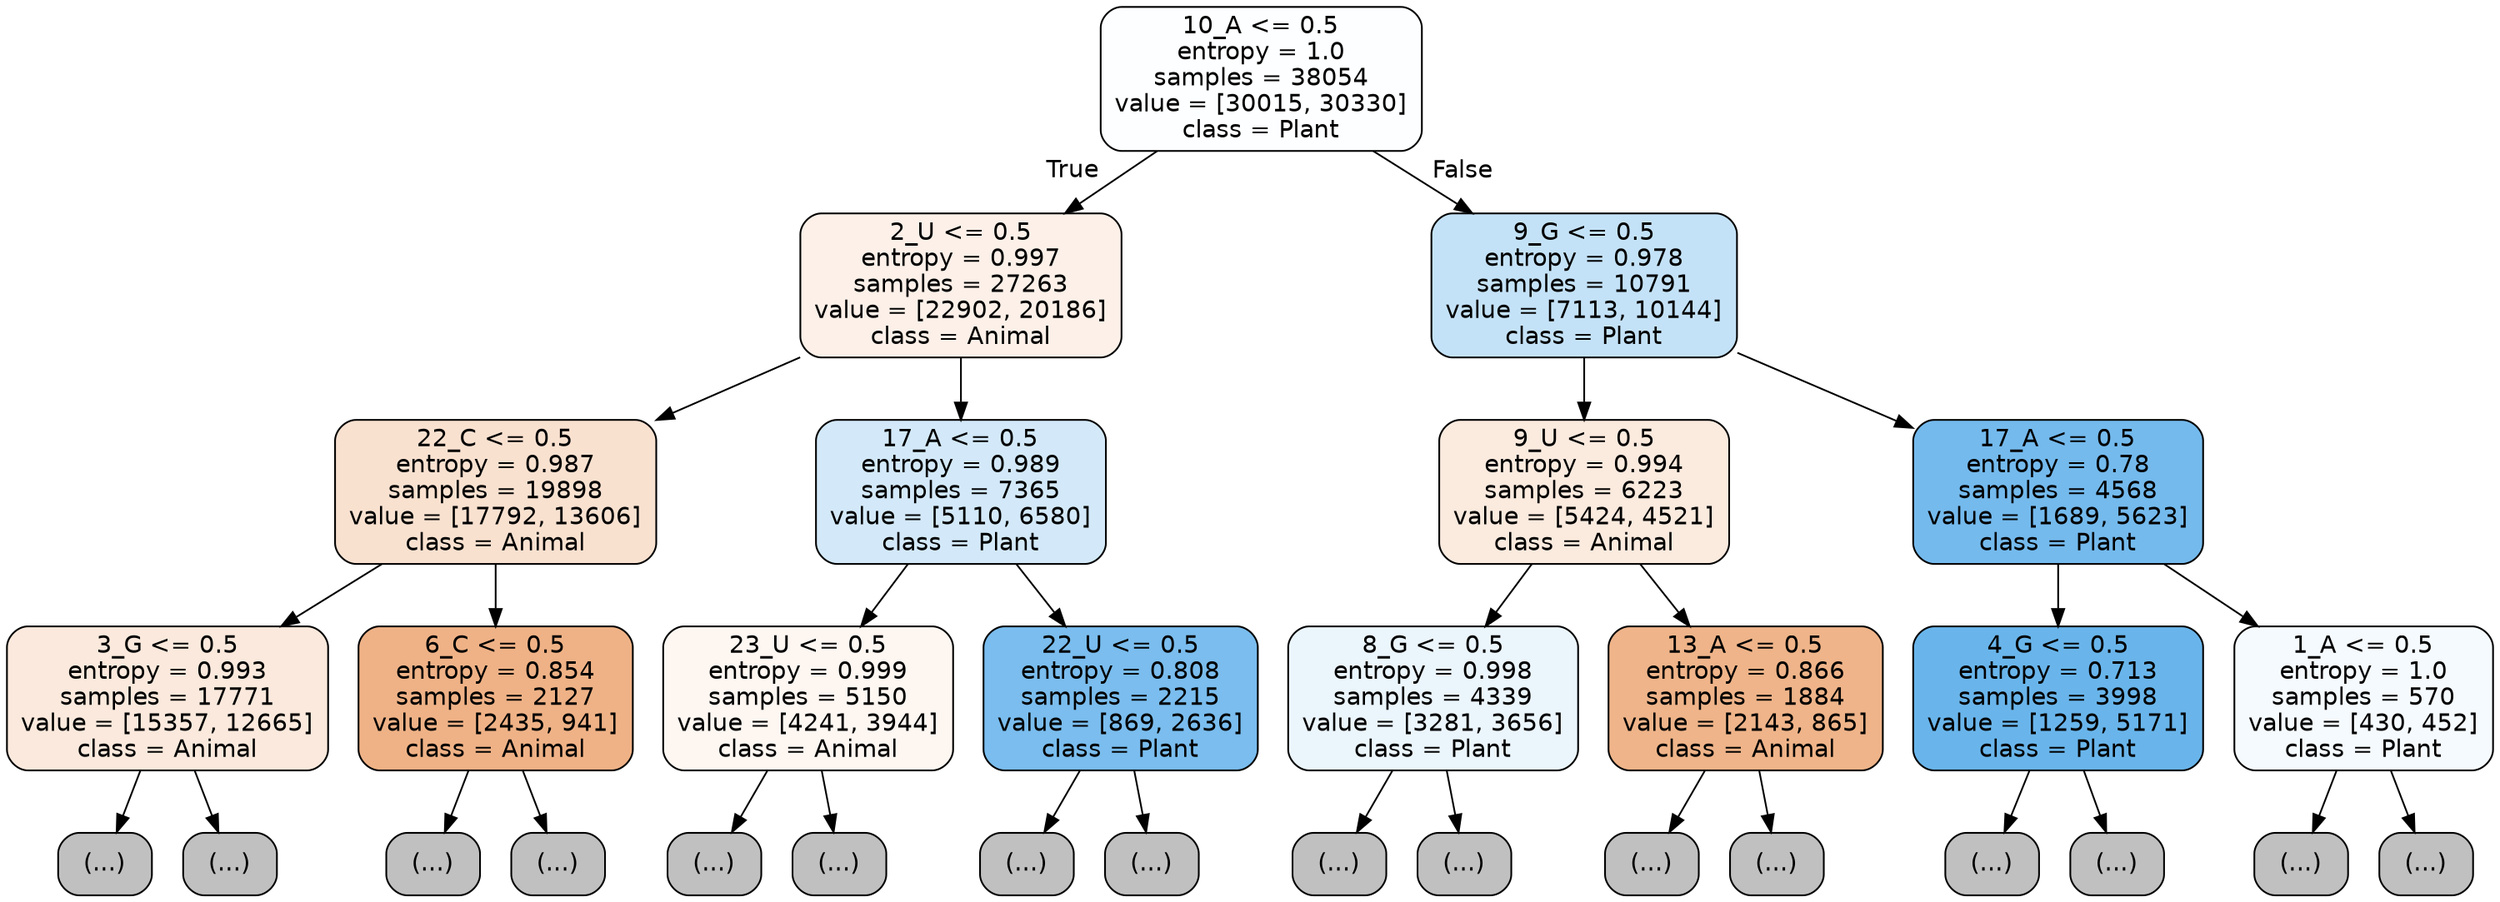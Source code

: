 digraph Tree {
node [shape=box, style="filled, rounded", color="black", fontname="helvetica"] ;
edge [fontname="helvetica"] ;
0 [label="10_A <= 0.5\nentropy = 1.0\nsamples = 38054\nvalue = [30015, 30330]\nclass = Plant", fillcolor="#fdfeff"] ;
1 [label="2_U <= 0.5\nentropy = 0.997\nsamples = 27263\nvalue = [22902, 20186]\nclass = Animal", fillcolor="#fcf0e8"] ;
0 -> 1 [labeldistance=2.5, labelangle=45, headlabel="True"] ;
2 [label="22_C <= 0.5\nentropy = 0.987\nsamples = 19898\nvalue = [17792, 13606]\nclass = Animal", fillcolor="#f9e1d0"] ;
1 -> 2 ;
3 [label="3_G <= 0.5\nentropy = 0.993\nsamples = 17771\nvalue = [15357, 12665]\nclass = Animal", fillcolor="#fae9dc"] ;
2 -> 3 ;
4 [label="(...)", fillcolor="#C0C0C0"] ;
3 -> 4 ;
6159 [label="(...)", fillcolor="#C0C0C0"] ;
3 -> 6159 ;
8352 [label="6_C <= 0.5\nentropy = 0.854\nsamples = 2127\nvalue = [2435, 941]\nclass = Animal", fillcolor="#efb286"] ;
2 -> 8352 ;
8353 [label="(...)", fillcolor="#C0C0C0"] ;
8352 -> 8353 ;
9182 [label="(...)", fillcolor="#C0C0C0"] ;
8352 -> 9182 ;
9471 [label="17_A <= 0.5\nentropy = 0.989\nsamples = 7365\nvalue = [5110, 6580]\nclass = Plant", fillcolor="#d3e9f9"] ;
1 -> 9471 ;
9472 [label="23_U <= 0.5\nentropy = 0.999\nsamples = 5150\nvalue = [4241, 3944]\nclass = Animal", fillcolor="#fdf6f1"] ;
9471 -> 9472 ;
9473 [label="(...)", fillcolor="#C0C0C0"] ;
9472 -> 9473 ;
11936 [label="(...)", fillcolor="#C0C0C0"] ;
9472 -> 11936 ;
12035 [label="22_U <= 0.5\nentropy = 0.808\nsamples = 2215\nvalue = [869, 2636]\nclass = Plant", fillcolor="#7abdee"] ;
9471 -> 12035 ;
12036 [label="(...)", fillcolor="#C0C0C0"] ;
12035 -> 12036 ;
12709 [label="(...)", fillcolor="#C0C0C0"] ;
12035 -> 12709 ;
12810 [label="9_G <= 0.5\nentropy = 0.978\nsamples = 10791\nvalue = [7113, 10144]\nclass = Plant", fillcolor="#c4e2f7"] ;
0 -> 12810 [labeldistance=2.5, labelangle=-45, headlabel="False"] ;
12811 [label="9_U <= 0.5\nentropy = 0.994\nsamples = 6223\nvalue = [5424, 4521]\nclass = Animal", fillcolor="#fbeade"] ;
12810 -> 12811 ;
12812 [label="8_G <= 0.5\nentropy = 0.998\nsamples = 4339\nvalue = [3281, 3656]\nclass = Plant", fillcolor="#ebf5fc"] ;
12811 -> 12812 ;
12813 [label="(...)", fillcolor="#C0C0C0"] ;
12812 -> 12813 ;
14232 [label="(...)", fillcolor="#C0C0C0"] ;
12812 -> 14232 ;
14831 [label="13_A <= 0.5\nentropy = 0.866\nsamples = 1884\nvalue = [2143, 865]\nclass = Animal", fillcolor="#efb489"] ;
12811 -> 14831 ;
14832 [label="(...)", fillcolor="#C0C0C0"] ;
14831 -> 14832 ;
15407 [label="(...)", fillcolor="#C0C0C0"] ;
14831 -> 15407 ;
15638 [label="17_A <= 0.5\nentropy = 0.78\nsamples = 4568\nvalue = [1689, 5623]\nclass = Plant", fillcolor="#74baed"] ;
12810 -> 15638 ;
15639 [label="4_G <= 0.5\nentropy = 0.713\nsamples = 3998\nvalue = [1259, 5171]\nclass = Plant", fillcolor="#69b5eb"] ;
15638 -> 15639 ;
15640 [label="(...)", fillcolor="#C0C0C0"] ;
15639 -> 15640 ;
16249 [label="(...)", fillcolor="#C0C0C0"] ;
15639 -> 16249 ;
16576 [label="1_A <= 0.5\nentropy = 1.0\nsamples = 570\nvalue = [430, 452]\nclass = Plant", fillcolor="#f5fafe"] ;
15638 -> 16576 ;
16577 [label="(...)", fillcolor="#C0C0C0"] ;
16576 -> 16577 ;
16792 [label="(...)", fillcolor="#C0C0C0"] ;
16576 -> 16792 ;
}